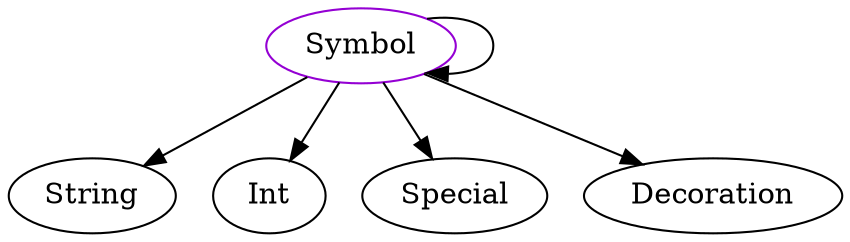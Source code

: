 digraph symbol{
Symbol -> String;
Symbol -> Int;
Symbol -> Special;
Symbol -> Decoration;
Symbol -> Symbol;
Symbol	[shape=oval, color=darkviolet, label="Symbol"];
}

